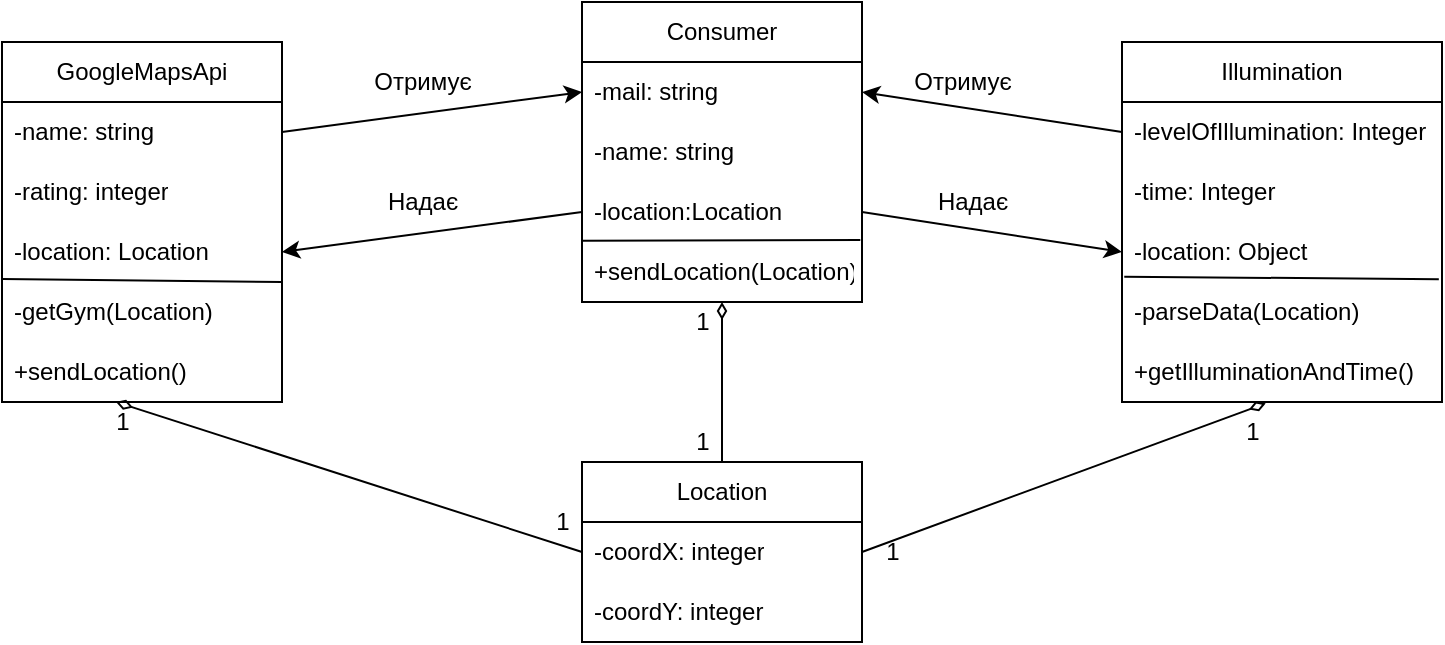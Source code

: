 <mxfile version="20.6.0" type="device"><diagram id="mSjlA3XZZg4lZPI4U3ux" name="Страница 1"><mxGraphModel dx="836" dy="545" grid="1" gridSize="10" guides="1" tooltips="1" connect="1" arrows="1" fold="1" page="1" pageScale="1" pageWidth="827" pageHeight="1169" math="0" shadow="0"><root><mxCell id="0"/><mxCell id="1" parent="0"/><mxCell id="G0NX9dkN-ZG6XWVVM8Q9-2" value="GoogleMapsApi" style="swimlane;fontStyle=0;childLayout=stackLayout;horizontal=1;startSize=30;horizontalStack=0;resizeParent=1;resizeParentMax=0;resizeLast=0;collapsible=1;marginBottom=0;whiteSpace=wrap;html=1;" vertex="1" parent="1"><mxGeometry x="90" y="180" width="140" height="180" as="geometry"/></mxCell><mxCell id="G0NX9dkN-ZG6XWVVM8Q9-3" value="-name: string&lt;span style=&quot;white-space: pre;&quot;&gt;&#9;&lt;/span&gt;" style="text;strokeColor=none;fillColor=none;align=left;verticalAlign=middle;spacingLeft=4;spacingRight=4;overflow=hidden;points=[[0,0.5],[1,0.5]];portConstraint=eastwest;rotatable=0;whiteSpace=wrap;html=1;" vertex="1" parent="G0NX9dkN-ZG6XWVVM8Q9-2"><mxGeometry y="30" width="140" height="30" as="geometry"/></mxCell><mxCell id="G0NX9dkN-ZG6XWVVM8Q9-4" value="-rating: integer" style="text;strokeColor=none;fillColor=none;align=left;verticalAlign=middle;spacingLeft=4;spacingRight=4;overflow=hidden;points=[[0,0.5],[1,0.5]];portConstraint=eastwest;rotatable=0;whiteSpace=wrap;html=1;" vertex="1" parent="G0NX9dkN-ZG6XWVVM8Q9-2"><mxGeometry y="60" width="140" height="30" as="geometry"/></mxCell><mxCell id="G0NX9dkN-ZG6XWVVM8Q9-5" value="-location: Location" style="text;strokeColor=none;fillColor=none;align=left;verticalAlign=middle;spacingLeft=4;spacingRight=4;overflow=hidden;points=[[0,0.5],[1,0.5]];portConstraint=eastwest;rotatable=0;whiteSpace=wrap;html=1;" vertex="1" parent="G0NX9dkN-ZG6XWVVM8Q9-2"><mxGeometry y="90" width="140" height="30" as="geometry"/></mxCell><mxCell id="G0NX9dkN-ZG6XWVVM8Q9-18" value="-getGym(Location)" style="text;strokeColor=none;fillColor=none;align=left;verticalAlign=middle;spacingLeft=4;spacingRight=4;overflow=hidden;points=[[0,0.5],[1,0.5]];portConstraint=eastwest;rotatable=0;whiteSpace=wrap;html=1;" vertex="1" parent="G0NX9dkN-ZG6XWVVM8Q9-2"><mxGeometry y="120" width="140" height="30" as="geometry"/></mxCell><mxCell id="G0NX9dkN-ZG6XWVVM8Q9-19" value="+sendLocation()" style="text;strokeColor=none;fillColor=none;align=left;verticalAlign=middle;spacingLeft=4;spacingRight=4;overflow=hidden;points=[[0,0.5],[1,0.5]];portConstraint=eastwest;rotatable=0;whiteSpace=wrap;html=1;" vertex="1" parent="G0NX9dkN-ZG6XWVVM8Q9-2"><mxGeometry y="150" width="140" height="30" as="geometry"/></mxCell><mxCell id="G0NX9dkN-ZG6XWVVM8Q9-20" value="" style="endArrow=none;html=1;rounded=0;exitX=0;exitY=-0.048;exitDx=0;exitDy=0;exitPerimeter=0;" edge="1" parent="G0NX9dkN-ZG6XWVVM8Q9-2" source="G0NX9dkN-ZG6XWVVM8Q9-18"><mxGeometry width="50" height="50" relative="1" as="geometry"><mxPoint x="260" y="230" as="sourcePoint"/><mxPoint x="140" y="120" as="targetPoint"/></mxGeometry></mxCell><mxCell id="G0NX9dkN-ZG6XWVVM8Q9-6" value="Consumer" style="swimlane;fontStyle=0;childLayout=stackLayout;horizontal=1;startSize=30;horizontalStack=0;resizeParent=1;resizeParentMax=0;resizeLast=0;collapsible=1;marginBottom=0;whiteSpace=wrap;html=1;" vertex="1" parent="1"><mxGeometry x="380" y="160" width="140" height="150" as="geometry"/></mxCell><mxCell id="G0NX9dkN-ZG6XWVVM8Q9-7" value="-mail: string" style="text;strokeColor=none;fillColor=none;align=left;verticalAlign=middle;spacingLeft=4;spacingRight=4;overflow=hidden;points=[[0,0.5],[1,0.5]];portConstraint=eastwest;rotatable=0;whiteSpace=wrap;html=1;" vertex="1" parent="G0NX9dkN-ZG6XWVVM8Q9-6"><mxGeometry y="30" width="140" height="30" as="geometry"/></mxCell><mxCell id="G0NX9dkN-ZG6XWVVM8Q9-8" value="-name: string" style="text;strokeColor=none;fillColor=none;align=left;verticalAlign=middle;spacingLeft=4;spacingRight=4;overflow=hidden;points=[[0,0.5],[1,0.5]];portConstraint=eastwest;rotatable=0;whiteSpace=wrap;html=1;" vertex="1" parent="G0NX9dkN-ZG6XWVVM8Q9-6"><mxGeometry y="60" width="140" height="30" as="geometry"/></mxCell><mxCell id="G0NX9dkN-ZG6XWVVM8Q9-9" value="-location:Location" style="text;strokeColor=none;fillColor=none;align=left;verticalAlign=middle;spacingLeft=4;spacingRight=4;overflow=hidden;points=[[0,0.5],[1,0.5]];portConstraint=eastwest;rotatable=0;whiteSpace=wrap;html=1;" vertex="1" parent="G0NX9dkN-ZG6XWVVM8Q9-6"><mxGeometry y="90" width="140" height="30" as="geometry"/></mxCell><mxCell id="G0NX9dkN-ZG6XWVVM8Q9-21" value="+sendLocation(Location)" style="text;strokeColor=none;fillColor=none;align=left;verticalAlign=middle;spacingLeft=4;spacingRight=4;overflow=hidden;points=[[0,0.5],[1,0.5]];portConstraint=eastwest;rotatable=0;whiteSpace=wrap;html=1;" vertex="1" parent="G0NX9dkN-ZG6XWVVM8Q9-6"><mxGeometry y="120" width="140" height="30" as="geometry"/></mxCell><mxCell id="G0NX9dkN-ZG6XWVVM8Q9-22" value="" style="endArrow=none;html=1;rounded=0;exitX=-0.003;exitY=-0.02;exitDx=0;exitDy=0;exitPerimeter=0;entryX=0.994;entryY=-0.033;entryDx=0;entryDy=0;entryPerimeter=0;" edge="1" parent="G0NX9dkN-ZG6XWVVM8Q9-6" source="G0NX9dkN-ZG6XWVVM8Q9-21" target="G0NX9dkN-ZG6XWVVM8Q9-21"><mxGeometry width="50" height="50" relative="1" as="geometry"><mxPoint x="30" y="180" as="sourcePoint"/><mxPoint x="80" y="130" as="targetPoint"/></mxGeometry></mxCell><mxCell id="G0NX9dkN-ZG6XWVVM8Q9-10" value="Illumination" style="swimlane;fontStyle=0;childLayout=stackLayout;horizontal=1;startSize=30;horizontalStack=0;resizeParent=1;resizeParentMax=0;resizeLast=0;collapsible=1;marginBottom=0;whiteSpace=wrap;html=1;" vertex="1" parent="1"><mxGeometry x="650" y="180" width="160" height="180" as="geometry"/></mxCell><mxCell id="G0NX9dkN-ZG6XWVVM8Q9-11" value="-levelOfIllumination: Integer" style="text;strokeColor=none;fillColor=none;align=left;verticalAlign=middle;spacingLeft=4;spacingRight=4;overflow=hidden;points=[[0,0.5],[1,0.5]];portConstraint=eastwest;rotatable=0;whiteSpace=wrap;html=1;" vertex="1" parent="G0NX9dkN-ZG6XWVVM8Q9-10"><mxGeometry y="30" width="160" height="30" as="geometry"/></mxCell><mxCell id="G0NX9dkN-ZG6XWVVM8Q9-12" value="-time: Integer" style="text;strokeColor=none;fillColor=none;align=left;verticalAlign=middle;spacingLeft=4;spacingRight=4;overflow=hidden;points=[[0,0.5],[1,0.5]];portConstraint=eastwest;rotatable=0;whiteSpace=wrap;html=1;" vertex="1" parent="G0NX9dkN-ZG6XWVVM8Q9-10"><mxGeometry y="60" width="160" height="30" as="geometry"/></mxCell><mxCell id="G0NX9dkN-ZG6XWVVM8Q9-13" value="-location: Object" style="text;strokeColor=none;fillColor=none;align=left;verticalAlign=middle;spacingLeft=4;spacingRight=4;overflow=hidden;points=[[0,0.5],[1,0.5]];portConstraint=eastwest;rotatable=0;whiteSpace=wrap;html=1;" vertex="1" parent="G0NX9dkN-ZG6XWVVM8Q9-10"><mxGeometry y="90" width="160" height="30" as="geometry"/></mxCell><mxCell id="G0NX9dkN-ZG6XWVVM8Q9-41" value="-parseData(Location)" style="text;strokeColor=none;fillColor=none;align=left;verticalAlign=middle;spacingLeft=4;spacingRight=4;overflow=hidden;points=[[0,0.5],[1,0.5]];portConstraint=eastwest;rotatable=0;whiteSpace=wrap;html=1;" vertex="1" parent="G0NX9dkN-ZG6XWVVM8Q9-10"><mxGeometry y="120" width="160" height="30" as="geometry"/></mxCell><mxCell id="G0NX9dkN-ZG6XWVVM8Q9-42" value="+getIlluminationAndTime()" style="text;strokeColor=none;fillColor=none;align=left;verticalAlign=middle;spacingLeft=4;spacingRight=4;overflow=hidden;points=[[0,0.5],[1,0.5]];portConstraint=eastwest;rotatable=0;whiteSpace=wrap;html=1;" vertex="1" parent="G0NX9dkN-ZG6XWVVM8Q9-10"><mxGeometry y="150" width="160" height="30" as="geometry"/></mxCell><mxCell id="G0NX9dkN-ZG6XWVVM8Q9-43" value="" style="endArrow=none;html=1;rounded=0;entryX=0.007;entryY=-0.088;entryDx=0;entryDy=0;entryPerimeter=0;exitX=0.99;exitY=-0.047;exitDx=0;exitDy=0;exitPerimeter=0;" edge="1" parent="G0NX9dkN-ZG6XWVVM8Q9-10" source="G0NX9dkN-ZG6XWVVM8Q9-41" target="G0NX9dkN-ZG6XWVVM8Q9-41"><mxGeometry width="50" height="50" relative="1" as="geometry"><mxPoint x="-270" y="120" as="sourcePoint"/><mxPoint x="-220" y="70" as="targetPoint"/></mxGeometry></mxCell><mxCell id="G0NX9dkN-ZG6XWVVM8Q9-14" value="Location" style="swimlane;fontStyle=0;childLayout=stackLayout;horizontal=1;startSize=30;horizontalStack=0;resizeParent=1;resizeParentMax=0;resizeLast=0;collapsible=1;marginBottom=0;whiteSpace=wrap;html=1;" vertex="1" parent="1"><mxGeometry x="380" y="390" width="140" height="90" as="geometry"/></mxCell><mxCell id="G0NX9dkN-ZG6XWVVM8Q9-15" value="-coordX: integer" style="text;strokeColor=none;fillColor=none;align=left;verticalAlign=middle;spacingLeft=4;spacingRight=4;overflow=hidden;points=[[0,0.5],[1,0.5]];portConstraint=eastwest;rotatable=0;whiteSpace=wrap;html=1;" vertex="1" parent="G0NX9dkN-ZG6XWVVM8Q9-14"><mxGeometry y="30" width="140" height="30" as="geometry"/></mxCell><mxCell id="G0NX9dkN-ZG6XWVVM8Q9-16" value="-coordY: integer" style="text;strokeColor=none;fillColor=none;align=left;verticalAlign=middle;spacingLeft=4;spacingRight=4;overflow=hidden;points=[[0,0.5],[1,0.5]];portConstraint=eastwest;rotatable=0;whiteSpace=wrap;html=1;" vertex="1" parent="G0NX9dkN-ZG6XWVVM8Q9-14"><mxGeometry y="60" width="140" height="30" as="geometry"/></mxCell><mxCell id="G0NX9dkN-ZG6XWVVM8Q9-23" value="" style="endArrow=diamondThin;html=1;rounded=0;exitX=0.5;exitY=0;exitDx=0;exitDy=0;endFill=0;" edge="1" parent="1" source="G0NX9dkN-ZG6XWVVM8Q9-14"><mxGeometry width="50" height="50" relative="1" as="geometry"><mxPoint x="380" y="430" as="sourcePoint"/><mxPoint x="450" y="310" as="targetPoint"/></mxGeometry></mxCell><mxCell id="G0NX9dkN-ZG6XWVVM8Q9-24" value="1" style="text;html=1;align=center;verticalAlign=middle;resizable=0;points=[];autosize=1;strokeColor=none;fillColor=none;" vertex="1" parent="1"><mxGeometry x="425" y="305" width="30" height="30" as="geometry"/></mxCell><mxCell id="G0NX9dkN-ZG6XWVVM8Q9-25" value="1" style="text;html=1;align=center;verticalAlign=middle;resizable=0;points=[];autosize=1;strokeColor=none;fillColor=none;" vertex="1" parent="1"><mxGeometry x="425" y="365" width="30" height="30" as="geometry"/></mxCell><mxCell id="G0NX9dkN-ZG6XWVVM8Q9-27" value="" style="endArrow=diamondThin;html=1;rounded=0;exitX=1;exitY=0.5;exitDx=0;exitDy=0;endFill=0;entryX=0.449;entryY=1.022;entryDx=0;entryDy=0;entryPerimeter=0;" edge="1" parent="1" source="G0NX9dkN-ZG6XWVVM8Q9-15" target="G0NX9dkN-ZG6XWVVM8Q9-42"><mxGeometry width="50" height="50" relative="1" as="geometry"><mxPoint x="460" y="400" as="sourcePoint"/><mxPoint x="460" y="320" as="targetPoint"/></mxGeometry></mxCell><mxCell id="G0NX9dkN-ZG6XWVVM8Q9-28" value="1" style="text;html=1;align=center;verticalAlign=middle;resizable=0;points=[];autosize=1;strokeColor=none;fillColor=none;" vertex="1" parent="1"><mxGeometry x="700" y="360" width="30" height="30" as="geometry"/></mxCell><mxCell id="G0NX9dkN-ZG6XWVVM8Q9-29" value="1" style="text;html=1;align=center;verticalAlign=middle;resizable=0;points=[];autosize=1;strokeColor=none;fillColor=none;" vertex="1" parent="1"><mxGeometry x="520" y="420" width="30" height="30" as="geometry"/></mxCell><mxCell id="G0NX9dkN-ZG6XWVVM8Q9-30" value="" style="endArrow=diamondThin;html=1;rounded=0;exitX=0;exitY=0.5;exitDx=0;exitDy=0;endFill=0;" edge="1" parent="1" source="G0NX9dkN-ZG6XWVVM8Q9-15"><mxGeometry width="50" height="50" relative="1" as="geometry"><mxPoint x="460" y="400" as="sourcePoint"/><mxPoint x="147" y="360" as="targetPoint"/></mxGeometry></mxCell><mxCell id="G0NX9dkN-ZG6XWVVM8Q9-31" value="1" style="text;html=1;align=center;verticalAlign=middle;resizable=0;points=[];autosize=1;strokeColor=none;fillColor=none;" vertex="1" parent="1"><mxGeometry x="355" y="405" width="30" height="30" as="geometry"/></mxCell><mxCell id="G0NX9dkN-ZG6XWVVM8Q9-32" value="1" style="text;html=1;align=center;verticalAlign=middle;resizable=0;points=[];autosize=1;strokeColor=none;fillColor=none;" vertex="1" parent="1"><mxGeometry x="135" y="355" width="30" height="30" as="geometry"/></mxCell><mxCell id="G0NX9dkN-ZG6XWVVM8Q9-33" value="" style="endArrow=classic;html=1;rounded=0;entryX=0;entryY=0.5;entryDx=0;entryDy=0;exitX=1;exitY=0.5;exitDx=0;exitDy=0;" edge="1" parent="1" source="G0NX9dkN-ZG6XWVVM8Q9-3" target="G0NX9dkN-ZG6XWVVM8Q9-7"><mxGeometry width="50" height="50" relative="1" as="geometry"><mxPoint x="260" y="430" as="sourcePoint"/><mxPoint x="310" y="380" as="targetPoint"/></mxGeometry></mxCell><mxCell id="G0NX9dkN-ZG6XWVVM8Q9-34" value="" style="endArrow=classic;html=1;rounded=0;entryX=1;entryY=0.5;entryDx=0;entryDy=0;exitX=0;exitY=0.5;exitDx=0;exitDy=0;" edge="1" parent="1" source="G0NX9dkN-ZG6XWVVM8Q9-9" target="G0NX9dkN-ZG6XWVVM8Q9-5"><mxGeometry width="50" height="50" relative="1" as="geometry"><mxPoint x="260" y="370" as="sourcePoint"/><mxPoint x="310" y="320" as="targetPoint"/></mxGeometry></mxCell><mxCell id="G0NX9dkN-ZG6XWVVM8Q9-35" value="Отримує" style="text;html=1;align=center;verticalAlign=middle;resizable=0;points=[];autosize=1;strokeColor=none;fillColor=none;" vertex="1" parent="1"><mxGeometry x="265" y="185" width="70" height="30" as="geometry"/></mxCell><mxCell id="G0NX9dkN-ZG6XWVVM8Q9-36" value="Надає" style="text;html=1;align=center;verticalAlign=middle;resizable=0;points=[];autosize=1;strokeColor=none;fillColor=none;" vertex="1" parent="1"><mxGeometry x="270" y="245" width="60" height="30" as="geometry"/></mxCell><mxCell id="G0NX9dkN-ZG6XWVVM8Q9-37" value="" style="endArrow=classic;html=1;rounded=0;entryX=1;entryY=0.5;entryDx=0;entryDy=0;exitX=0;exitY=0.5;exitDx=0;exitDy=0;" edge="1" parent="1" source="G0NX9dkN-ZG6XWVVM8Q9-11" target="G0NX9dkN-ZG6XWVVM8Q9-7"><mxGeometry width="50" height="50" relative="1" as="geometry"><mxPoint x="530" y="370" as="sourcePoint"/><mxPoint x="580" y="320" as="targetPoint"/></mxGeometry></mxCell><mxCell id="G0NX9dkN-ZG6XWVVM8Q9-38" value="" style="endArrow=classic;html=1;rounded=0;entryX=0;entryY=0.5;entryDx=0;entryDy=0;exitX=1;exitY=0.5;exitDx=0;exitDy=0;" edge="1" parent="1" source="G0NX9dkN-ZG6XWVVM8Q9-9" target="G0NX9dkN-ZG6XWVVM8Q9-13"><mxGeometry width="50" height="50" relative="1" as="geometry"><mxPoint x="530" y="370" as="sourcePoint"/><mxPoint x="580" y="320" as="targetPoint"/></mxGeometry></mxCell><mxCell id="G0NX9dkN-ZG6XWVVM8Q9-39" value="Отримує" style="text;html=1;align=center;verticalAlign=middle;resizable=0;points=[];autosize=1;strokeColor=none;fillColor=none;" vertex="1" parent="1"><mxGeometry x="535" y="185" width="70" height="30" as="geometry"/></mxCell><mxCell id="G0NX9dkN-ZG6XWVVM8Q9-40" value="Надає" style="text;html=1;align=center;verticalAlign=middle;resizable=0;points=[];autosize=1;strokeColor=none;fillColor=none;" vertex="1" parent="1"><mxGeometry x="545" y="245" width="60" height="30" as="geometry"/></mxCell></root></mxGraphModel></diagram></mxfile>